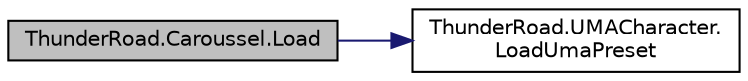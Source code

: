digraph "ThunderRoad.Caroussel.Load"
{
 // LATEX_PDF_SIZE
  edge [fontname="Helvetica",fontsize="10",labelfontname="Helvetica",labelfontsize="10"];
  node [fontname="Helvetica",fontsize="10",shape=record];
  rankdir="LR";
  Node1 [label="ThunderRoad.Caroussel.Load",height=0.2,width=0.4,color="black", fillcolor="grey75", style="filled", fontcolor="black",tooltip="Loads the specified characters."];
  Node1 -> Node2 [color="midnightblue",fontsize="10",style="solid",fontname="Helvetica"];
  Node2 [label="ThunderRoad.UMACharacter.\lLoadUmaPreset",height=0.2,width=0.4,color="black", fillcolor="white", style="filled",URL="$class_thunder_road_1_1_u_m_a_character.html#a4c63b3e7e1ec23df9bfa764b706cdac2",tooltip="Loads the uma preset."];
}

